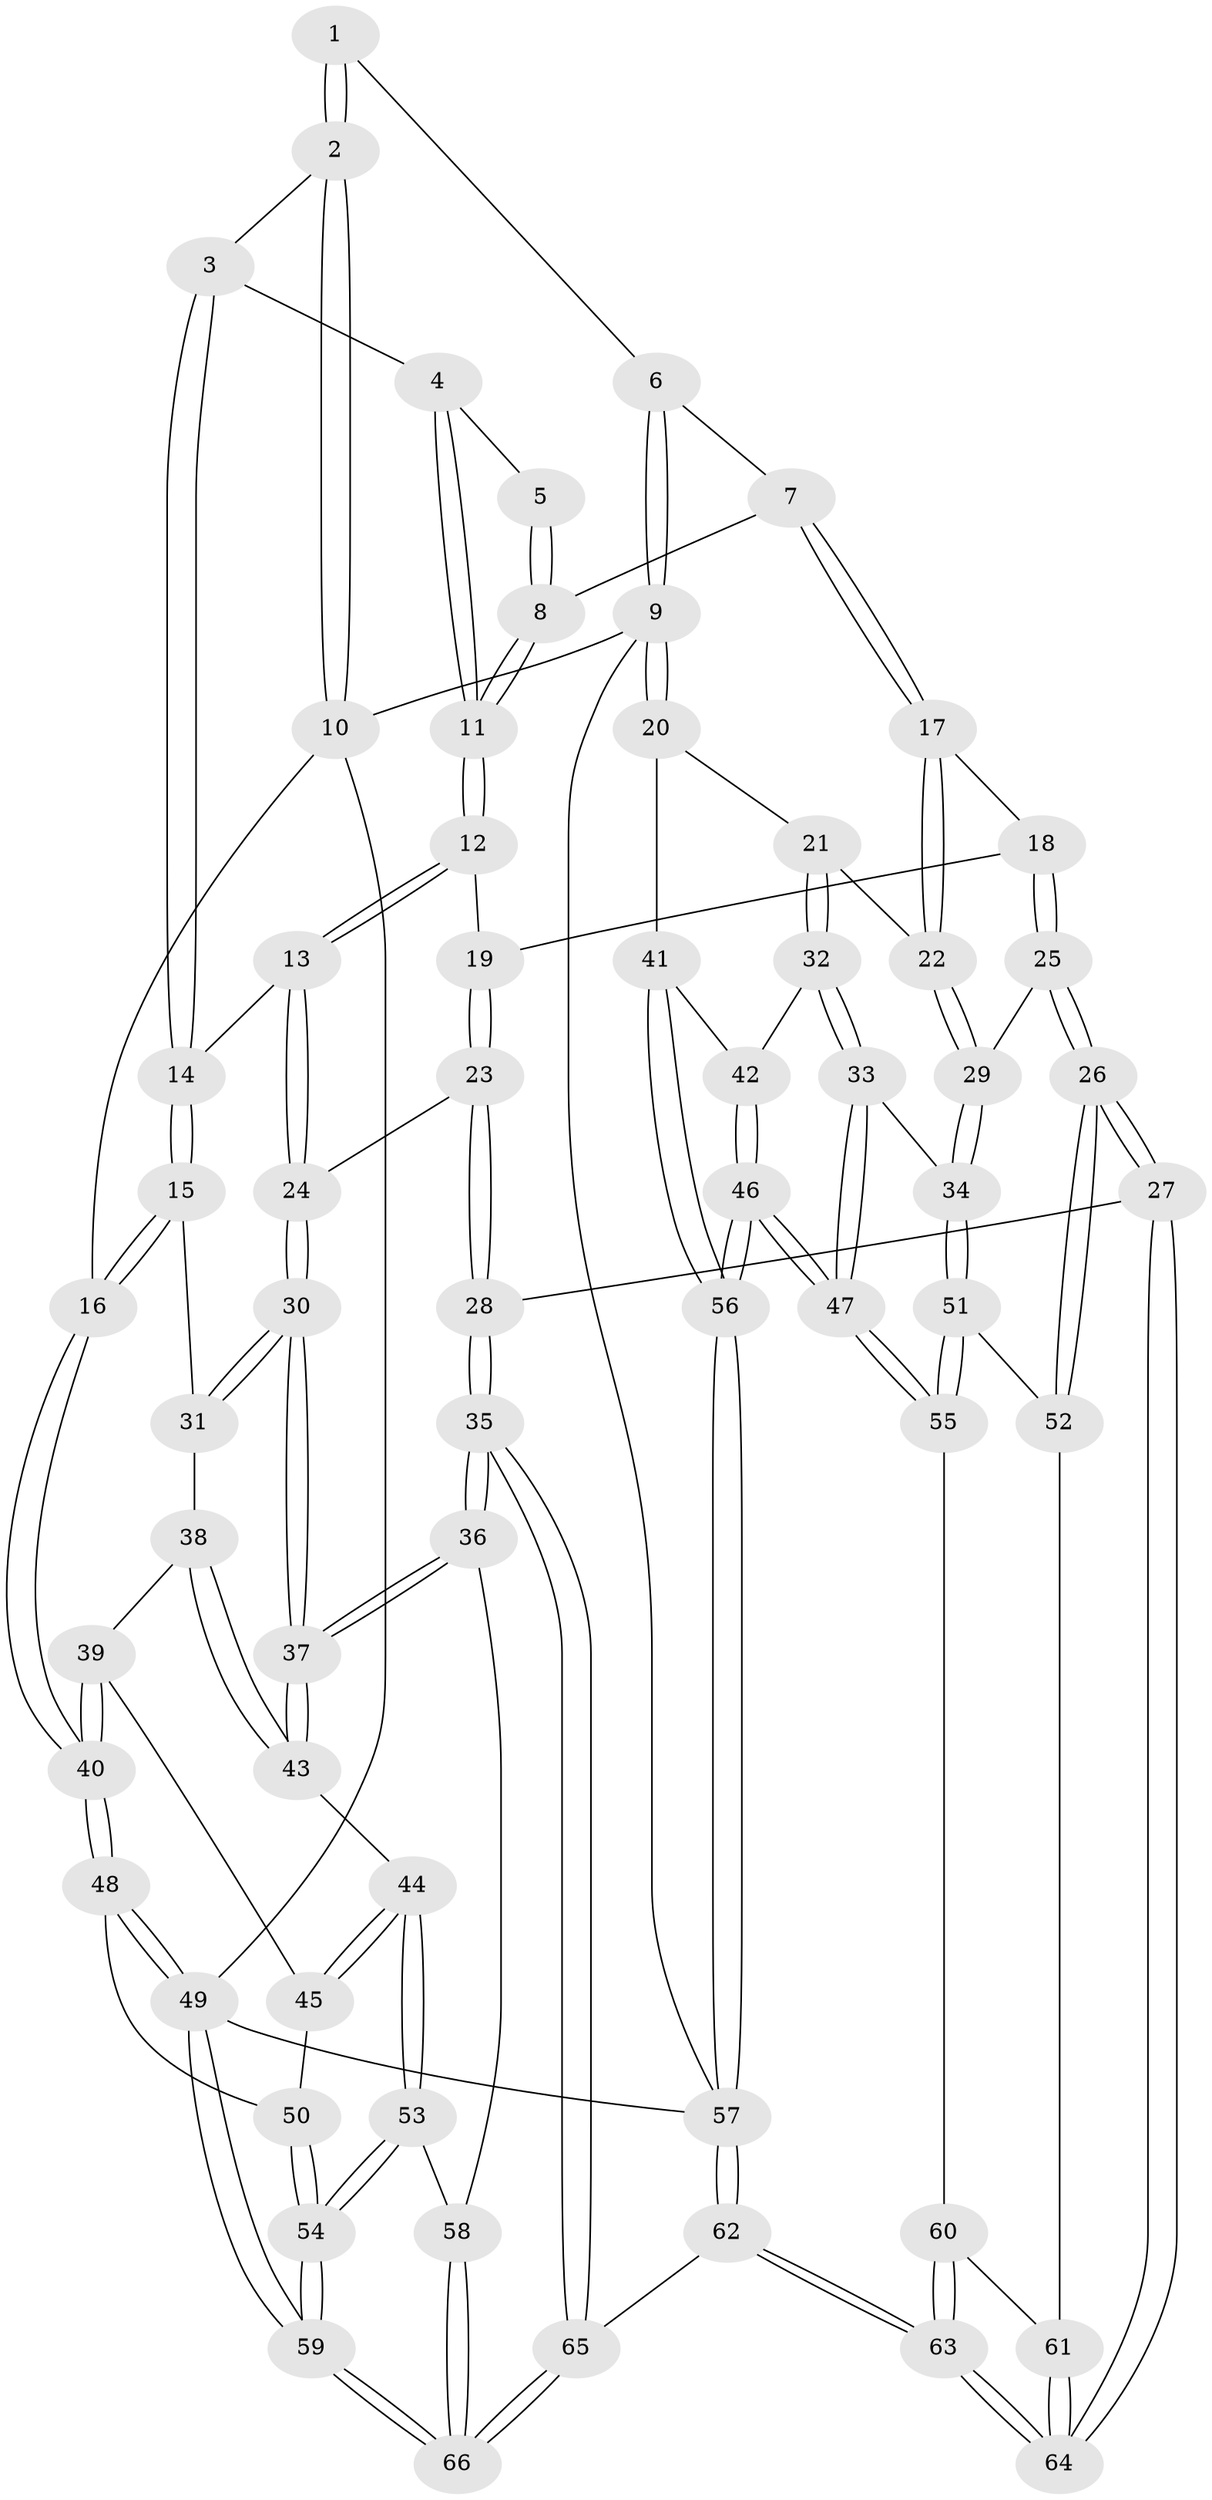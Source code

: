 // Generated by graph-tools (version 1.1) at 2025/03/03/09/25 03:03:25]
// undirected, 66 vertices, 162 edges
graph export_dot {
graph [start="1"]
  node [color=gray90,style=filled];
  1 [pos="+0.5501098802066283+0"];
  2 [pos="+0+0"];
  3 [pos="+0.11384400143885241+0.016041833338937925"];
  4 [pos="+0.2558924107885205+0.13465224621591904"];
  5 [pos="+0.47991071900934396+0.07136691401602115"];
  6 [pos="+0.7702115263229978+0"];
  7 [pos="+0.7072583797187334+0.24402661160264383"];
  8 [pos="+0.4802746528220706+0.21661448895747745"];
  9 [pos="+1+0"];
  10 [pos="+0+0"];
  11 [pos="+0.3664669103183988+0.30068844627095453"];
  12 [pos="+0.3615921137524421+0.34083545582521674"];
  13 [pos="+0.2673628429911659+0.41583054318079526"];
  14 [pos="+0.2389640174606061+0.4159768524886564"];
  15 [pos="+0.002742013989537809+0.4268554378069116"];
  16 [pos="+0+0.37324734105951357"];
  17 [pos="+0.7265390184429747+0.29966245730852054"];
  18 [pos="+0.511921405835855+0.43106856921230113"];
  19 [pos="+0.4786024903757655+0.42387503051903697"];
  20 [pos="+1+0.39802905045783127"];
  21 [pos="+1+0.3985918086332503"];
  22 [pos="+0.7980900644729539+0.3671604129544596"];
  23 [pos="+0.4081126408750884+0.6093545530068268"];
  24 [pos="+0.2856149082899487+0.49015389629413425"];
  25 [pos="+0.613079759439427+0.6053938643773144"];
  26 [pos="+0.49073450877154423+0.7413312012632"];
  27 [pos="+0.4673782912008163+0.7523511683429628"];
  28 [pos="+0.4490415677480375+0.7560514547799861"];
  29 [pos="+0.7005328168666516+0.5867617178962358"];
  30 [pos="+0.23603477964609867+0.6413540611481091"];
  31 [pos="+0.15018863547377814+0.6293552254801914"];
  32 [pos="+0.803626921807058+0.6435022836439476"];
  33 [pos="+0.7817980366675411+0.6510782577792239"];
  34 [pos="+0.7583709362126394+0.6403357214310772"];
  35 [pos="+0.44523179385806133+0.7588677696438283"];
  36 [pos="+0.34676441756943666+0.763463083263292"];
  37 [pos="+0.33057366768000646+0.749822970498167"];
  38 [pos="+0.14552926363267407+0.6392671936048978"];
  39 [pos="+0.05361906237212211+0.6828813648843637"];
  40 [pos="+0+0.4231829974647175"];
  41 [pos="+1+0.5162509933567154"];
  42 [pos="+0.8851847907979502+0.6477393434150541"];
  43 [pos="+0.12514944593288968+0.728090236011026"];
  44 [pos="+0.10978729302047957+0.7486067781392024"];
  45 [pos="+0.056678985192330694+0.7101013052458929"];
  46 [pos="+1+0.9129257797254409"];
  47 [pos="+0.8609331267746797+0.8073211202912152"];
  48 [pos="+0+0.6218587979626675"];
  49 [pos="+0+1"];
  50 [pos="+0.022726441695380534+0.7223169211550656"];
  51 [pos="+0.708948380246467+0.7609671350496002"];
  52 [pos="+0.6478640368174925+0.7948232010055598"];
  53 [pos="+0.0991263341187758+0.8404022240294978"];
  54 [pos="+0.0339297408412904+0.907455997587298"];
  55 [pos="+0.799955691988683+0.8152530812953072"];
  56 [pos="+1+1"];
  57 [pos="+1+1"];
  58 [pos="+0.29657157116241073+0.8066733150621558"];
  59 [pos="+0+1"];
  60 [pos="+0.765411404298962+0.832768951157969"];
  61 [pos="+0.6904979824245263+0.8487122097004345"];
  62 [pos="+0.7446146312867127+1"];
  63 [pos="+0.7062839207670721+1"];
  64 [pos="+0.6766012451967868+0.9909284301269672"];
  65 [pos="+0.4435398345977982+1"];
  66 [pos="+0.15372861353601563+1"];
  1 -- 2;
  1 -- 2;
  1 -- 6;
  2 -- 3;
  2 -- 10;
  2 -- 10;
  3 -- 4;
  3 -- 14;
  3 -- 14;
  4 -- 5;
  4 -- 11;
  4 -- 11;
  5 -- 8;
  5 -- 8;
  6 -- 7;
  6 -- 9;
  6 -- 9;
  7 -- 8;
  7 -- 17;
  7 -- 17;
  8 -- 11;
  8 -- 11;
  9 -- 10;
  9 -- 20;
  9 -- 20;
  9 -- 57;
  10 -- 16;
  10 -- 49;
  11 -- 12;
  11 -- 12;
  12 -- 13;
  12 -- 13;
  12 -- 19;
  13 -- 14;
  13 -- 24;
  13 -- 24;
  14 -- 15;
  14 -- 15;
  15 -- 16;
  15 -- 16;
  15 -- 31;
  16 -- 40;
  16 -- 40;
  17 -- 18;
  17 -- 22;
  17 -- 22;
  18 -- 19;
  18 -- 25;
  18 -- 25;
  19 -- 23;
  19 -- 23;
  20 -- 21;
  20 -- 41;
  21 -- 22;
  21 -- 32;
  21 -- 32;
  22 -- 29;
  22 -- 29;
  23 -- 24;
  23 -- 28;
  23 -- 28;
  24 -- 30;
  24 -- 30;
  25 -- 26;
  25 -- 26;
  25 -- 29;
  26 -- 27;
  26 -- 27;
  26 -- 52;
  26 -- 52;
  27 -- 28;
  27 -- 64;
  27 -- 64;
  28 -- 35;
  28 -- 35;
  29 -- 34;
  29 -- 34;
  30 -- 31;
  30 -- 31;
  30 -- 37;
  30 -- 37;
  31 -- 38;
  32 -- 33;
  32 -- 33;
  32 -- 42;
  33 -- 34;
  33 -- 47;
  33 -- 47;
  34 -- 51;
  34 -- 51;
  35 -- 36;
  35 -- 36;
  35 -- 65;
  35 -- 65;
  36 -- 37;
  36 -- 37;
  36 -- 58;
  37 -- 43;
  37 -- 43;
  38 -- 39;
  38 -- 43;
  38 -- 43;
  39 -- 40;
  39 -- 40;
  39 -- 45;
  40 -- 48;
  40 -- 48;
  41 -- 42;
  41 -- 56;
  41 -- 56;
  42 -- 46;
  42 -- 46;
  43 -- 44;
  44 -- 45;
  44 -- 45;
  44 -- 53;
  44 -- 53;
  45 -- 50;
  46 -- 47;
  46 -- 47;
  46 -- 56;
  46 -- 56;
  47 -- 55;
  47 -- 55;
  48 -- 49;
  48 -- 49;
  48 -- 50;
  49 -- 59;
  49 -- 59;
  49 -- 57;
  50 -- 54;
  50 -- 54;
  51 -- 52;
  51 -- 55;
  51 -- 55;
  52 -- 61;
  53 -- 54;
  53 -- 54;
  53 -- 58;
  54 -- 59;
  54 -- 59;
  55 -- 60;
  56 -- 57;
  56 -- 57;
  57 -- 62;
  57 -- 62;
  58 -- 66;
  58 -- 66;
  59 -- 66;
  59 -- 66;
  60 -- 61;
  60 -- 63;
  60 -- 63;
  61 -- 64;
  61 -- 64;
  62 -- 63;
  62 -- 63;
  62 -- 65;
  63 -- 64;
  63 -- 64;
  65 -- 66;
  65 -- 66;
}
